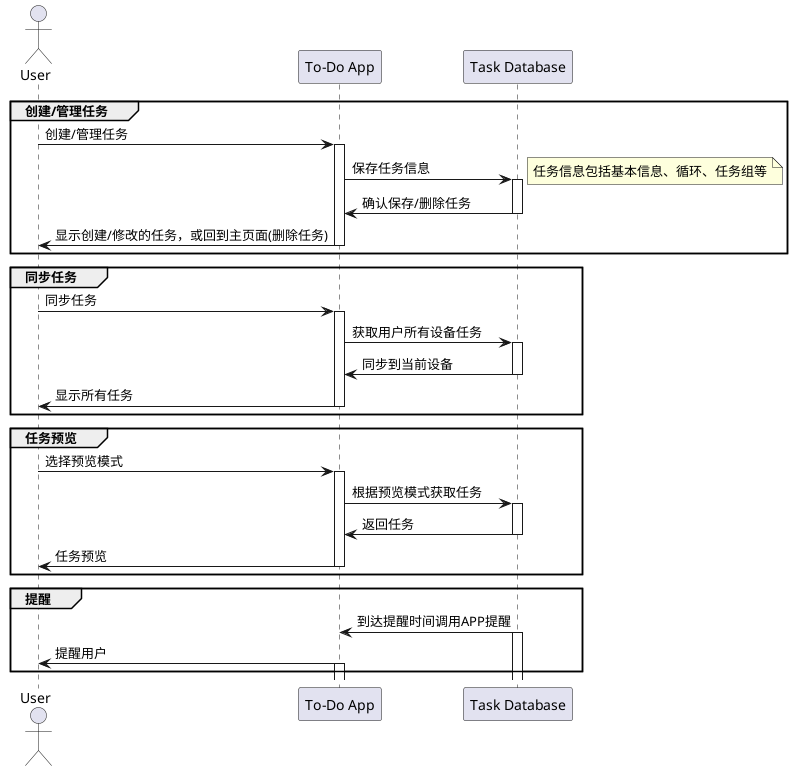 @startuml UML序列图
actor User
participant "To-Do App" as App
participant "Task Database" as DB

group 创建/管理任务
    User -> App: 创建/管理任务
    activate App
    App -> DB: 保存任务信息
    activate DB
    note right
        任务信息包括基本信息、循环、任务组等
    end note    
    DB -> App: 确认保存/删除任务
    deactivate DB
    App -> User: 显示创建/修改的任务，或回到主页面(删除任务)
    deactivate App
end

group 同步任务
    User -> App: 同步任务
    activate App
    App -> DB: 获取用户所有设备任务
    activate DB
    DB -> App: 同步到当前设备
    deactivate DB
    App -> User: 显示所有任务
    deactivate App
end
group 任务预览
    User -> App: 选择预览模式
    activate App
    App -> DB: 根据预览模式获取任务
    activate DB
    DB -> App: 返回任务
    deactivate DB
    App -> User: 任务预览
    deactivate App

end
group 提醒
    DB -> App: 到达提醒时间调用APP提醒
    activate DB
    App -> User: 提醒用户
    activate App

end
@enduml
